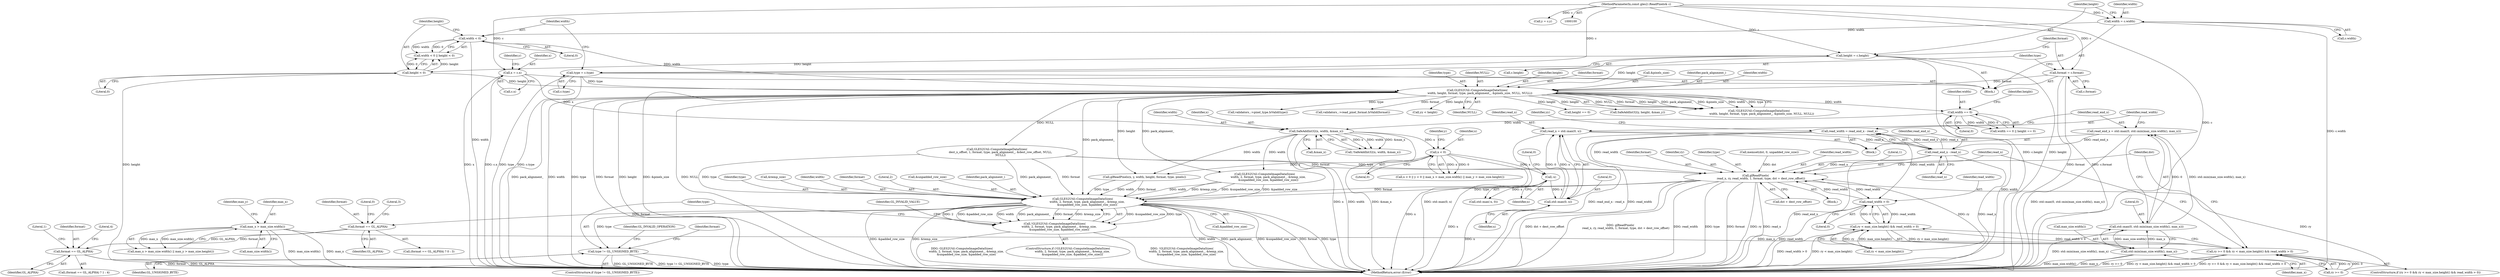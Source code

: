 digraph "0_Chrome_3aad1a37affb1ab70d1897f2b03eb8c077264984_0@API" {
"1000359" [label="(Call,read_width = read_end_x - read_x)"];
"1000361" [label="(Call,read_end_x - read_x)"];
"1000351" [label="(Call,read_end_x = std::max(0, std::min(max_size.width(), max_x)))"];
"1000353" [label="(Call,std::max(0, std::min(max_size.width(), max_x)))"];
"1000355" [label="(Call,std::min(max_size.width(), max_x))"];
"1000280" [label="(Call,max_x > max_size.width())"];
"1000345" [label="(Call,read_x = std::max(0, x))"];
"1000347" [label="(Call,std::max(0, x))"];
"1000315" [label="(Call,-x)"];
"1000272" [label="(Call,x < 0)"];
"1000243" [label="(Call,SafeAddInt32(x, width, &max_x))"];
"1000105" [label="(Call,x = c.x)"];
"1000102" [label="(MethodParameterIn,const gles2::ReadPixels& c)"];
"1000225" [label="(Call,width == 0)"];
"1000159" [label="(Call,GLES2Util::ComputeImageDataSizes(\n      width, height, format, type, pack_alignment_, &pixels_size, NULL, NULL))"];
"1000142" [label="(Call,width < 0)"];
"1000117" [label="(Call,width = c.width)"];
"1000145" [label="(Call,height < 0)"];
"1000123" [label="(Call,height = c.height)"];
"1000129" [label="(Call,format = c.format)"];
"1000135" [label="(Call,type = c.type)"];
"1000394" [label="(Call,read_width > 0)"];
"1000390" [label="(Call,ry < max_size.height() && read_width > 0)"];
"1000386" [label="(Call,ry >= 0 && ry < max_size.height() && read_width > 0)"];
"1000398" [label="(Call,glReadPixels(\n            read_x, ry, read_width, 1, format, type, dst + dest_row_offset))"];
"1000460" [label="(Call,GLES2Util::ComputeImageDataSizes(\n          width, 2, format, type, pack_alignment_, &temp_size,\n          &unpadded_row_size, &padded_row_size))"];
"1000459" [label="(Call,!GLES2Util::ComputeImageDataSizes(\n          width, 2, format, type, pack_alignment_, &temp_size,\n          &unpadded_row_size, &padded_row_size))"];
"1000480" [label="(Call,type != GL_UNSIGNED_BYTE)"];
"1000501" [label="(Call,format == GL_ALPHA)"];
"1000510" [label="(Call,format == GL_ALPHA)"];
"1000249" [label="(Call,SafeAddInt32(y, height, &max_y))"];
"1000482" [label="(Identifier,GL_UNSIGNED_BYTE)"];
"1000274" [label="(Literal,0)"];
"1000391" [label="(Call,ry < max_size.height())"];
"1000117" [label="(Call,width = c.width)"];
"1000401" [label="(Identifier,read_width)"];
"1000509" [label="(Call,(format == GL_ALPHA) ? 1 : 4)"];
"1000243" [label="(Call,SafeAddInt32(x, width, &max_x))"];
"1000464" [label="(Identifier,type)"];
"1000402" [label="(Literal,1)"];
"1000286" [label="(Block,)"];
"1000362" [label="(Identifier,read_end_x)"];
"1000363" [label="(Identifier,read_x)"];
"1000514" [label="(Literal,4)"];
"1000500" [label="(Call,(format == GL_ALPHA) ? 0 : 3)"];
"1000137" [label="(Call,c.type)"];
"1000131" [label="(Call,c.format)"];
"1000345" [label="(Call,read_x = std::max(0, x))"];
"1000485" [label="(Identifier,GL_INVALID_OPERATION)"];
"1000470" [label="(Call,&padded_row_size)"];
"1000505" [label="(Literal,3)"];
"1000352" [label="(Identifier,read_end_x)"];
"1000161" [label="(Identifier,height)"];
"1000158" [label="(Call,!GLES2Util::ComputeImageDataSizes(\n      width, height, format, type, pack_alignment_, &pixels_size, NULL, NULL))"];
"1000360" [label="(Identifier,read_width)"];
"1000403" [label="(Identifier,format)"];
"1000271" [label="(Call,x < 0 || y < 0 || max_x > max_size.width() || max_y > max_size.height())"];
"1000491" [label="(Identifier,format)"];
"1000103" [label="(Block,)"];
"1000162" [label="(Identifier,format)"];
"1000314" [label="(Call,std::max(-x, 0))"];
"1000361" [label="(Call,read_end_x - read_x)"];
"1000226" [label="(Identifier,width)"];
"1000466" [label="(Call,&temp_size)"];
"1000479" [label="(ControlStructure,if (type != GL_UNSIGNED_BYTE))"];
"1000277" [label="(Identifier,y)"];
"1000502" [label="(Identifier,format)"];
"1000504" [label="(Literal,0)"];
"1000125" [label="(Call,c.height)"];
"1000102" [label="(MethodParameterIn,const gles2::ReadPixels& c)"];
"1000513" [label="(Literal,1)"];
"1000359" [label="(Call,read_width = read_end_x - read_x)"];
"1000405" [label="(Call,dst + dest_row_offset)"];
"1000461" [label="(Identifier,width)"];
"1000136" [label="(Identifier,type)"];
"1000356" [label="(Call,max_size.width())"];
"1000144" [label="(Literal,0)"];
"1000354" [label="(Literal,0)"];
"1000413" [label="(Call,glReadPixels(x, y, width, height, format, type, pixels))"];
"1000118" [label="(Identifier,width)"];
"1000346" [label="(Identifier,read_x)"];
"1000147" [label="(Literal,0)"];
"1000459" [label="(Call,!GLES2Util::ComputeImageDataSizes(\n          width, 2, format, type, pack_alignment_, &temp_size,\n          &unpadded_row_size, &padded_row_size))"];
"1000112" [label="(Identifier,y)"];
"1000227" [label="(Literal,0)"];
"1000349" [label="(Identifier,x)"];
"1000159" [label="(Call,GLES2Util::ComputeImageDataSizes(\n      width, height, format, type, pack_alignment_, &pixels_size, NULL, NULL))"];
"1000246" [label="(Call,&max_x)"];
"1000165" [label="(Call,&pixels_size)"];
"1000224" [label="(Call,width == 0 || height == 0)"];
"1000481" [label="(Identifier,type)"];
"1000353" [label="(Call,std::max(0, std::min(max_size.width(), max_x)))"];
"1000280" [label="(Call,max_x > max_size.width())"];
"1000351" [label="(Call,read_end_x = std::max(0, std::min(max_size.width(), max_x)))"];
"1000357" [label="(Identifier,max_x)"];
"1000164" [label="(Identifier,pack_alignment_)"];
"1000160" [label="(Identifier,width)"];
"1000143" [label="(Identifier,width)"];
"1000386" [label="(Call,ry >= 0 && ry < max_size.height() && read_width > 0)"];
"1000474" [label="(Identifier,GL_INVALID_VALUE)"];
"1000105" [label="(Call,x = c.x)"];
"1000292" [label="(Call,GLES2Util::ComputeImageDataSizes(\n        width, 2, format, type, pack_alignment_, &temp_size,\n        &unpadded_row_size, &padded_row_size))"];
"1000130" [label="(Identifier,format)"];
"1000385" [label="(ControlStructure,if (ry >= 0 && ry < max_size.height() && read_width > 0))"];
"1000142" [label="(Call,width < 0)"];
"1000463" [label="(Identifier,format)"];
"1000395" [label="(Identifier,read_width)"];
"1000279" [label="(Call,max_x > max_size.width() || max_y > max_size.height())"];
"1000355" [label="(Call,std::min(max_size.width(), max_x))"];
"1000244" [label="(Identifier,x)"];
"1000106" [label="(Identifier,x)"];
"1000315" [label="(Call,-x)"];
"1000564" [label="(MethodReturn,error::Error)"];
"1000141" [label="(Call,width < 0 || height < 0)"];
"1000396" [label="(Literal,0)"];
"1000511" [label="(Identifier,format)"];
"1000387" [label="(Call,ry >= 0)"];
"1000129" [label="(Call,format = c.format)"];
"1000272" [label="(Call,x < 0)"];
"1000510" [label="(Call,format == GL_ALPHA)"];
"1000400" [label="(Identifier,ry)"];
"1000348" [label="(Literal,0)"];
"1000317" [label="(Literal,0)"];
"1000107" [label="(Call,c.x)"];
"1000214" [label="(Call,validators_->pixel_type.IsValid(type))"];
"1000501" [label="(Call,format == GL_ALPHA)"];
"1000203" [label="(Call,validators_->read_pixel_format.IsValid(format))"];
"1000316" [label="(Identifier,x)"];
"1000397" [label="(Block,)"];
"1000462" [label="(Literal,2)"];
"1000460" [label="(Call,GLES2Util::ComputeImageDataSizes(\n          width, 2, format, type, pack_alignment_, &temp_size,\n          &unpadded_row_size, &padded_row_size))"];
"1000146" [label="(Identifier,height)"];
"1000399" [label="(Identifier,read_x)"];
"1000468" [label="(Call,&unpadded_row_size)"];
"1000503" [label="(Identifier,GL_ALPHA)"];
"1000111" [label="(Call,y = c.y)"];
"1000394" [label="(Call,read_width > 0)"];
"1000145" [label="(Call,height < 0)"];
"1000163" [label="(Identifier,type)"];
"1000465" [label="(Identifier,pack_alignment_)"];
"1000242" [label="(Call,!SafeAddInt32(x, width, &max_x))"];
"1000347" [label="(Call,std::max(0, x))"];
"1000167" [label="(Identifier,NULL)"];
"1000225" [label="(Call,width == 0)"];
"1000369" [label="(Call,yy < height)"];
"1000119" [label="(Call,c.width)"];
"1000124" [label="(Identifier,height)"];
"1000284" [label="(Identifier,max_y)"];
"1000512" [label="(Identifier,GL_ALPHA)"];
"1000135" [label="(Call,type = c.type)"];
"1000480" [label="(Call,type != GL_UNSIGNED_BYTE)"];
"1000123" [label="(Call,height = c.height)"];
"1000398" [label="(Call,glReadPixels(\n            read_x, ry, read_width, 1, format, type, dst + dest_row_offset))"];
"1000168" [label="(Identifier,NULL)"];
"1000281" [label="(Identifier,max_x)"];
"1000390" [label="(Call,ry < max_size.height() && read_width > 0)"];
"1000367" [label="(Identifier,yy)"];
"1000282" [label="(Call,max_size.width())"];
"1000228" [label="(Call,height == 0)"];
"1000273" [label="(Identifier,x)"];
"1000458" [label="(ControlStructure,if (!GLES2Util::ComputeImageDataSizes(\n          width, 2, format, type, pack_alignment_, &temp_size,\n          &unpadded_row_size, &padded_row_size)))"];
"1000321" [label="(Call,GLES2Util::ComputeImageDataSizes(\n        dest_x_offset, 1, format, type, pack_alignment_, &dest_row_offset, NULL,\n        NULL))"];
"1000404" [label="(Identifier,type)"];
"1000245" [label="(Identifier,width)"];
"1000381" [label="(Call,memset(dst, 0, unpadded_row_size))"];
"1000409" [label="(Identifier,dst)"];
"1000229" [label="(Identifier,height)"];
"1000359" -> "1000286"  [label="AST: "];
"1000359" -> "1000361"  [label="CFG: "];
"1000360" -> "1000359"  [label="AST: "];
"1000361" -> "1000359"  [label="AST: "];
"1000367" -> "1000359"  [label="CFG: "];
"1000359" -> "1000564"  [label="DDG: read_end_x - read_x"];
"1000359" -> "1000564"  [label="DDG: read_width"];
"1000361" -> "1000359"  [label="DDG: read_end_x"];
"1000361" -> "1000359"  [label="DDG: read_x"];
"1000359" -> "1000394"  [label="DDG: read_width"];
"1000359" -> "1000398"  [label="DDG: read_width"];
"1000361" -> "1000363"  [label="CFG: "];
"1000362" -> "1000361"  [label="AST: "];
"1000363" -> "1000361"  [label="AST: "];
"1000361" -> "1000564"  [label="DDG: read_end_x"];
"1000361" -> "1000564"  [label="DDG: read_x"];
"1000351" -> "1000361"  [label="DDG: read_end_x"];
"1000345" -> "1000361"  [label="DDG: read_x"];
"1000361" -> "1000398"  [label="DDG: read_x"];
"1000351" -> "1000286"  [label="AST: "];
"1000351" -> "1000353"  [label="CFG: "];
"1000352" -> "1000351"  [label="AST: "];
"1000353" -> "1000351"  [label="AST: "];
"1000360" -> "1000351"  [label="CFG: "];
"1000351" -> "1000564"  [label="DDG: std::max(0, std::min(max_size.width(), max_x))"];
"1000353" -> "1000351"  [label="DDG: 0"];
"1000353" -> "1000351"  [label="DDG: std::min(max_size.width(), max_x)"];
"1000353" -> "1000355"  [label="CFG: "];
"1000354" -> "1000353"  [label="AST: "];
"1000355" -> "1000353"  [label="AST: "];
"1000353" -> "1000564"  [label="DDG: std::min(max_size.width(), max_x)"];
"1000355" -> "1000353"  [label="DDG: max_size.width()"];
"1000355" -> "1000353"  [label="DDG: max_x"];
"1000355" -> "1000357"  [label="CFG: "];
"1000356" -> "1000355"  [label="AST: "];
"1000357" -> "1000355"  [label="AST: "];
"1000355" -> "1000564"  [label="DDG: max_size.width()"];
"1000355" -> "1000564"  [label="DDG: max_x"];
"1000280" -> "1000355"  [label="DDG: max_x"];
"1000280" -> "1000279"  [label="AST: "];
"1000280" -> "1000282"  [label="CFG: "];
"1000281" -> "1000280"  [label="AST: "];
"1000282" -> "1000280"  [label="AST: "];
"1000284" -> "1000280"  [label="CFG: "];
"1000279" -> "1000280"  [label="CFG: "];
"1000280" -> "1000564"  [label="DDG: max_size.width()"];
"1000280" -> "1000564"  [label="DDG: max_x"];
"1000280" -> "1000279"  [label="DDG: max_x"];
"1000280" -> "1000279"  [label="DDG: max_size.width()"];
"1000345" -> "1000286"  [label="AST: "];
"1000345" -> "1000347"  [label="CFG: "];
"1000346" -> "1000345"  [label="AST: "];
"1000347" -> "1000345"  [label="AST: "];
"1000352" -> "1000345"  [label="CFG: "];
"1000345" -> "1000564"  [label="DDG: std::max(0, x)"];
"1000347" -> "1000345"  [label="DDG: 0"];
"1000347" -> "1000345"  [label="DDG: x"];
"1000347" -> "1000349"  [label="CFG: "];
"1000348" -> "1000347"  [label="AST: "];
"1000349" -> "1000347"  [label="AST: "];
"1000347" -> "1000564"  [label="DDG: x"];
"1000315" -> "1000347"  [label="DDG: x"];
"1000315" -> "1000314"  [label="AST: "];
"1000315" -> "1000316"  [label="CFG: "];
"1000316" -> "1000315"  [label="AST: "];
"1000317" -> "1000315"  [label="CFG: "];
"1000315" -> "1000564"  [label="DDG: x"];
"1000315" -> "1000314"  [label="DDG: x"];
"1000272" -> "1000315"  [label="DDG: x"];
"1000272" -> "1000271"  [label="AST: "];
"1000272" -> "1000274"  [label="CFG: "];
"1000273" -> "1000272"  [label="AST: "];
"1000274" -> "1000272"  [label="AST: "];
"1000277" -> "1000272"  [label="CFG: "];
"1000271" -> "1000272"  [label="CFG: "];
"1000272" -> "1000564"  [label="DDG: x"];
"1000272" -> "1000271"  [label="DDG: x"];
"1000272" -> "1000271"  [label="DDG: 0"];
"1000243" -> "1000272"  [label="DDG: x"];
"1000272" -> "1000413"  [label="DDG: x"];
"1000243" -> "1000242"  [label="AST: "];
"1000243" -> "1000246"  [label="CFG: "];
"1000244" -> "1000243"  [label="AST: "];
"1000245" -> "1000243"  [label="AST: "];
"1000246" -> "1000243"  [label="AST: "];
"1000242" -> "1000243"  [label="CFG: "];
"1000243" -> "1000564"  [label="DDG: x"];
"1000243" -> "1000564"  [label="DDG: width"];
"1000243" -> "1000564"  [label="DDG: &max_x"];
"1000243" -> "1000242"  [label="DDG: x"];
"1000243" -> "1000242"  [label="DDG: width"];
"1000243" -> "1000242"  [label="DDG: &max_x"];
"1000105" -> "1000243"  [label="DDG: x"];
"1000225" -> "1000243"  [label="DDG: width"];
"1000243" -> "1000292"  [label="DDG: width"];
"1000243" -> "1000413"  [label="DDG: width"];
"1000105" -> "1000103"  [label="AST: "];
"1000105" -> "1000107"  [label="CFG: "];
"1000106" -> "1000105"  [label="AST: "];
"1000107" -> "1000105"  [label="AST: "];
"1000112" -> "1000105"  [label="CFG: "];
"1000105" -> "1000564"  [label="DDG: c.x"];
"1000105" -> "1000564"  [label="DDG: x"];
"1000102" -> "1000105"  [label="DDG: c"];
"1000102" -> "1000100"  [label="AST: "];
"1000102" -> "1000564"  [label="DDG: c"];
"1000102" -> "1000111"  [label="DDG: c"];
"1000102" -> "1000117"  [label="DDG: c"];
"1000102" -> "1000123"  [label="DDG: c"];
"1000102" -> "1000129"  [label="DDG: c"];
"1000102" -> "1000135"  [label="DDG: c"];
"1000225" -> "1000224"  [label="AST: "];
"1000225" -> "1000227"  [label="CFG: "];
"1000226" -> "1000225"  [label="AST: "];
"1000227" -> "1000225"  [label="AST: "];
"1000229" -> "1000225"  [label="CFG: "];
"1000224" -> "1000225"  [label="CFG: "];
"1000225" -> "1000564"  [label="DDG: width"];
"1000225" -> "1000224"  [label="DDG: width"];
"1000225" -> "1000224"  [label="DDG: 0"];
"1000159" -> "1000225"  [label="DDG: width"];
"1000159" -> "1000158"  [label="AST: "];
"1000159" -> "1000168"  [label="CFG: "];
"1000160" -> "1000159"  [label="AST: "];
"1000161" -> "1000159"  [label="AST: "];
"1000162" -> "1000159"  [label="AST: "];
"1000163" -> "1000159"  [label="AST: "];
"1000164" -> "1000159"  [label="AST: "];
"1000165" -> "1000159"  [label="AST: "];
"1000167" -> "1000159"  [label="AST: "];
"1000168" -> "1000159"  [label="AST: "];
"1000158" -> "1000159"  [label="CFG: "];
"1000159" -> "1000564"  [label="DDG: NULL"];
"1000159" -> "1000564"  [label="DDG: pack_alignment_"];
"1000159" -> "1000564"  [label="DDG: width"];
"1000159" -> "1000564"  [label="DDG: type"];
"1000159" -> "1000564"  [label="DDG: format"];
"1000159" -> "1000564"  [label="DDG: height"];
"1000159" -> "1000564"  [label="DDG: &pixels_size"];
"1000159" -> "1000158"  [label="DDG: NULL"];
"1000159" -> "1000158"  [label="DDG: format"];
"1000159" -> "1000158"  [label="DDG: height"];
"1000159" -> "1000158"  [label="DDG: pack_alignment_"];
"1000159" -> "1000158"  [label="DDG: &pixels_size"];
"1000159" -> "1000158"  [label="DDG: width"];
"1000159" -> "1000158"  [label="DDG: type"];
"1000142" -> "1000159"  [label="DDG: width"];
"1000145" -> "1000159"  [label="DDG: height"];
"1000123" -> "1000159"  [label="DDG: height"];
"1000129" -> "1000159"  [label="DDG: format"];
"1000135" -> "1000159"  [label="DDG: type"];
"1000159" -> "1000203"  [label="DDG: format"];
"1000159" -> "1000214"  [label="DDG: type"];
"1000159" -> "1000228"  [label="DDG: height"];
"1000159" -> "1000249"  [label="DDG: height"];
"1000159" -> "1000292"  [label="DDG: pack_alignment_"];
"1000159" -> "1000321"  [label="DDG: NULL"];
"1000159" -> "1000369"  [label="DDG: height"];
"1000159" -> "1000413"  [label="DDG: height"];
"1000159" -> "1000460"  [label="DDG: pack_alignment_"];
"1000142" -> "1000141"  [label="AST: "];
"1000142" -> "1000144"  [label="CFG: "];
"1000143" -> "1000142"  [label="AST: "];
"1000144" -> "1000142"  [label="AST: "];
"1000146" -> "1000142"  [label="CFG: "];
"1000141" -> "1000142"  [label="CFG: "];
"1000142" -> "1000564"  [label="DDG: width"];
"1000142" -> "1000141"  [label="DDG: width"];
"1000142" -> "1000141"  [label="DDG: 0"];
"1000117" -> "1000142"  [label="DDG: width"];
"1000117" -> "1000103"  [label="AST: "];
"1000117" -> "1000119"  [label="CFG: "];
"1000118" -> "1000117"  [label="AST: "];
"1000119" -> "1000117"  [label="AST: "];
"1000124" -> "1000117"  [label="CFG: "];
"1000117" -> "1000564"  [label="DDG: c.width"];
"1000145" -> "1000141"  [label="AST: "];
"1000145" -> "1000147"  [label="CFG: "];
"1000146" -> "1000145"  [label="AST: "];
"1000147" -> "1000145"  [label="AST: "];
"1000141" -> "1000145"  [label="CFG: "];
"1000145" -> "1000564"  [label="DDG: height"];
"1000145" -> "1000141"  [label="DDG: height"];
"1000145" -> "1000141"  [label="DDG: 0"];
"1000123" -> "1000145"  [label="DDG: height"];
"1000123" -> "1000103"  [label="AST: "];
"1000123" -> "1000125"  [label="CFG: "];
"1000124" -> "1000123"  [label="AST: "];
"1000125" -> "1000123"  [label="AST: "];
"1000130" -> "1000123"  [label="CFG: "];
"1000123" -> "1000564"  [label="DDG: c.height"];
"1000123" -> "1000564"  [label="DDG: height"];
"1000129" -> "1000103"  [label="AST: "];
"1000129" -> "1000131"  [label="CFG: "];
"1000130" -> "1000129"  [label="AST: "];
"1000131" -> "1000129"  [label="AST: "];
"1000136" -> "1000129"  [label="CFG: "];
"1000129" -> "1000564"  [label="DDG: format"];
"1000129" -> "1000564"  [label="DDG: c.format"];
"1000135" -> "1000103"  [label="AST: "];
"1000135" -> "1000137"  [label="CFG: "];
"1000136" -> "1000135"  [label="AST: "];
"1000137" -> "1000135"  [label="AST: "];
"1000143" -> "1000135"  [label="CFG: "];
"1000135" -> "1000564"  [label="DDG: type"];
"1000135" -> "1000564"  [label="DDG: c.type"];
"1000394" -> "1000390"  [label="AST: "];
"1000394" -> "1000396"  [label="CFG: "];
"1000395" -> "1000394"  [label="AST: "];
"1000396" -> "1000394"  [label="AST: "];
"1000390" -> "1000394"  [label="CFG: "];
"1000394" -> "1000564"  [label="DDG: read_width"];
"1000394" -> "1000390"  [label="DDG: read_width"];
"1000394" -> "1000390"  [label="DDG: 0"];
"1000398" -> "1000394"  [label="DDG: read_width"];
"1000394" -> "1000398"  [label="DDG: read_width"];
"1000390" -> "1000386"  [label="AST: "];
"1000390" -> "1000391"  [label="CFG: "];
"1000391" -> "1000390"  [label="AST: "];
"1000386" -> "1000390"  [label="CFG: "];
"1000390" -> "1000564"  [label="DDG: read_width > 0"];
"1000390" -> "1000564"  [label="DDG: ry < max_size.height()"];
"1000390" -> "1000386"  [label="DDG: ry < max_size.height()"];
"1000390" -> "1000386"  [label="DDG: read_width > 0"];
"1000391" -> "1000390"  [label="DDG: ry"];
"1000391" -> "1000390"  [label="DDG: max_size.height()"];
"1000386" -> "1000385"  [label="AST: "];
"1000386" -> "1000387"  [label="CFG: "];
"1000387" -> "1000386"  [label="AST: "];
"1000399" -> "1000386"  [label="CFG: "];
"1000409" -> "1000386"  [label="CFG: "];
"1000386" -> "1000564"  [label="DDG: ry >= 0"];
"1000386" -> "1000564"  [label="DDG: ry < max_size.height() && read_width > 0"];
"1000386" -> "1000564"  [label="DDG: ry >= 0 && ry < max_size.height() && read_width > 0"];
"1000387" -> "1000386"  [label="DDG: ry"];
"1000387" -> "1000386"  [label="DDG: 0"];
"1000398" -> "1000397"  [label="AST: "];
"1000398" -> "1000405"  [label="CFG: "];
"1000399" -> "1000398"  [label="AST: "];
"1000400" -> "1000398"  [label="AST: "];
"1000401" -> "1000398"  [label="AST: "];
"1000402" -> "1000398"  [label="AST: "];
"1000403" -> "1000398"  [label="AST: "];
"1000404" -> "1000398"  [label="AST: "];
"1000405" -> "1000398"  [label="AST: "];
"1000409" -> "1000398"  [label="CFG: "];
"1000398" -> "1000564"  [label="DDG: dst + dest_row_offset"];
"1000398" -> "1000564"  [label="DDG: glReadPixels(\n            read_x, ry, read_width, 1, format, type, dst + dest_row_offset)"];
"1000398" -> "1000564"  [label="DDG: read_width"];
"1000398" -> "1000564"  [label="DDG: type"];
"1000398" -> "1000564"  [label="DDG: format"];
"1000398" -> "1000564"  [label="DDG: ry"];
"1000398" -> "1000564"  [label="DDG: read_x"];
"1000391" -> "1000398"  [label="DDG: ry"];
"1000387" -> "1000398"  [label="DDG: ry"];
"1000321" -> "1000398"  [label="DDG: format"];
"1000321" -> "1000398"  [label="DDG: type"];
"1000381" -> "1000398"  [label="DDG: dst"];
"1000398" -> "1000460"  [label="DDG: format"];
"1000398" -> "1000460"  [label="DDG: type"];
"1000460" -> "1000459"  [label="AST: "];
"1000460" -> "1000470"  [label="CFG: "];
"1000461" -> "1000460"  [label="AST: "];
"1000462" -> "1000460"  [label="AST: "];
"1000463" -> "1000460"  [label="AST: "];
"1000464" -> "1000460"  [label="AST: "];
"1000465" -> "1000460"  [label="AST: "];
"1000466" -> "1000460"  [label="AST: "];
"1000468" -> "1000460"  [label="AST: "];
"1000470" -> "1000460"  [label="AST: "];
"1000459" -> "1000460"  [label="CFG: "];
"1000460" -> "1000564"  [label="DDG: width"];
"1000460" -> "1000564"  [label="DDG: pack_alignment_"];
"1000460" -> "1000564"  [label="DDG: &unpadded_row_size"];
"1000460" -> "1000564"  [label="DDG: format"];
"1000460" -> "1000564"  [label="DDG: type"];
"1000460" -> "1000564"  [label="DDG: &padded_row_size"];
"1000460" -> "1000564"  [label="DDG: &temp_size"];
"1000460" -> "1000459"  [label="DDG: &unpadded_row_size"];
"1000460" -> "1000459"  [label="DDG: type"];
"1000460" -> "1000459"  [label="DDG: 2"];
"1000460" -> "1000459"  [label="DDG: &padded_row_size"];
"1000460" -> "1000459"  [label="DDG: width"];
"1000460" -> "1000459"  [label="DDG: pack_alignment_"];
"1000460" -> "1000459"  [label="DDG: format"];
"1000460" -> "1000459"  [label="DDG: &temp_size"];
"1000292" -> "1000460"  [label="DDG: width"];
"1000292" -> "1000460"  [label="DDG: &temp_size"];
"1000292" -> "1000460"  [label="DDG: &unpadded_row_size"];
"1000292" -> "1000460"  [label="DDG: &padded_row_size"];
"1000413" -> "1000460"  [label="DDG: width"];
"1000413" -> "1000460"  [label="DDG: format"];
"1000413" -> "1000460"  [label="DDG: type"];
"1000321" -> "1000460"  [label="DDG: format"];
"1000321" -> "1000460"  [label="DDG: type"];
"1000321" -> "1000460"  [label="DDG: pack_alignment_"];
"1000460" -> "1000480"  [label="DDG: type"];
"1000460" -> "1000501"  [label="DDG: format"];
"1000459" -> "1000458"  [label="AST: "];
"1000474" -> "1000459"  [label="CFG: "];
"1000481" -> "1000459"  [label="CFG: "];
"1000459" -> "1000564"  [label="DDG: GLES2Util::ComputeImageDataSizes(\n          width, 2, format, type, pack_alignment_, &temp_size,\n          &unpadded_row_size, &padded_row_size)"];
"1000459" -> "1000564"  [label="DDG: !GLES2Util::ComputeImageDataSizes(\n          width, 2, format, type, pack_alignment_, &temp_size,\n          &unpadded_row_size, &padded_row_size)"];
"1000480" -> "1000479"  [label="AST: "];
"1000480" -> "1000482"  [label="CFG: "];
"1000481" -> "1000480"  [label="AST: "];
"1000482" -> "1000480"  [label="AST: "];
"1000485" -> "1000480"  [label="CFG: "];
"1000491" -> "1000480"  [label="CFG: "];
"1000480" -> "1000564"  [label="DDG: type != GL_UNSIGNED_BYTE"];
"1000480" -> "1000564"  [label="DDG: type"];
"1000480" -> "1000564"  [label="DDG: GL_UNSIGNED_BYTE"];
"1000501" -> "1000500"  [label="AST: "];
"1000501" -> "1000503"  [label="CFG: "];
"1000502" -> "1000501"  [label="AST: "];
"1000503" -> "1000501"  [label="AST: "];
"1000504" -> "1000501"  [label="CFG: "];
"1000505" -> "1000501"  [label="CFG: "];
"1000501" -> "1000510"  [label="DDG: format"];
"1000501" -> "1000510"  [label="DDG: GL_ALPHA"];
"1000510" -> "1000509"  [label="AST: "];
"1000510" -> "1000512"  [label="CFG: "];
"1000511" -> "1000510"  [label="AST: "];
"1000512" -> "1000510"  [label="AST: "];
"1000513" -> "1000510"  [label="CFG: "];
"1000514" -> "1000510"  [label="CFG: "];
"1000510" -> "1000564"  [label="DDG: format"];
"1000510" -> "1000564"  [label="DDG: GL_ALPHA"];
}
